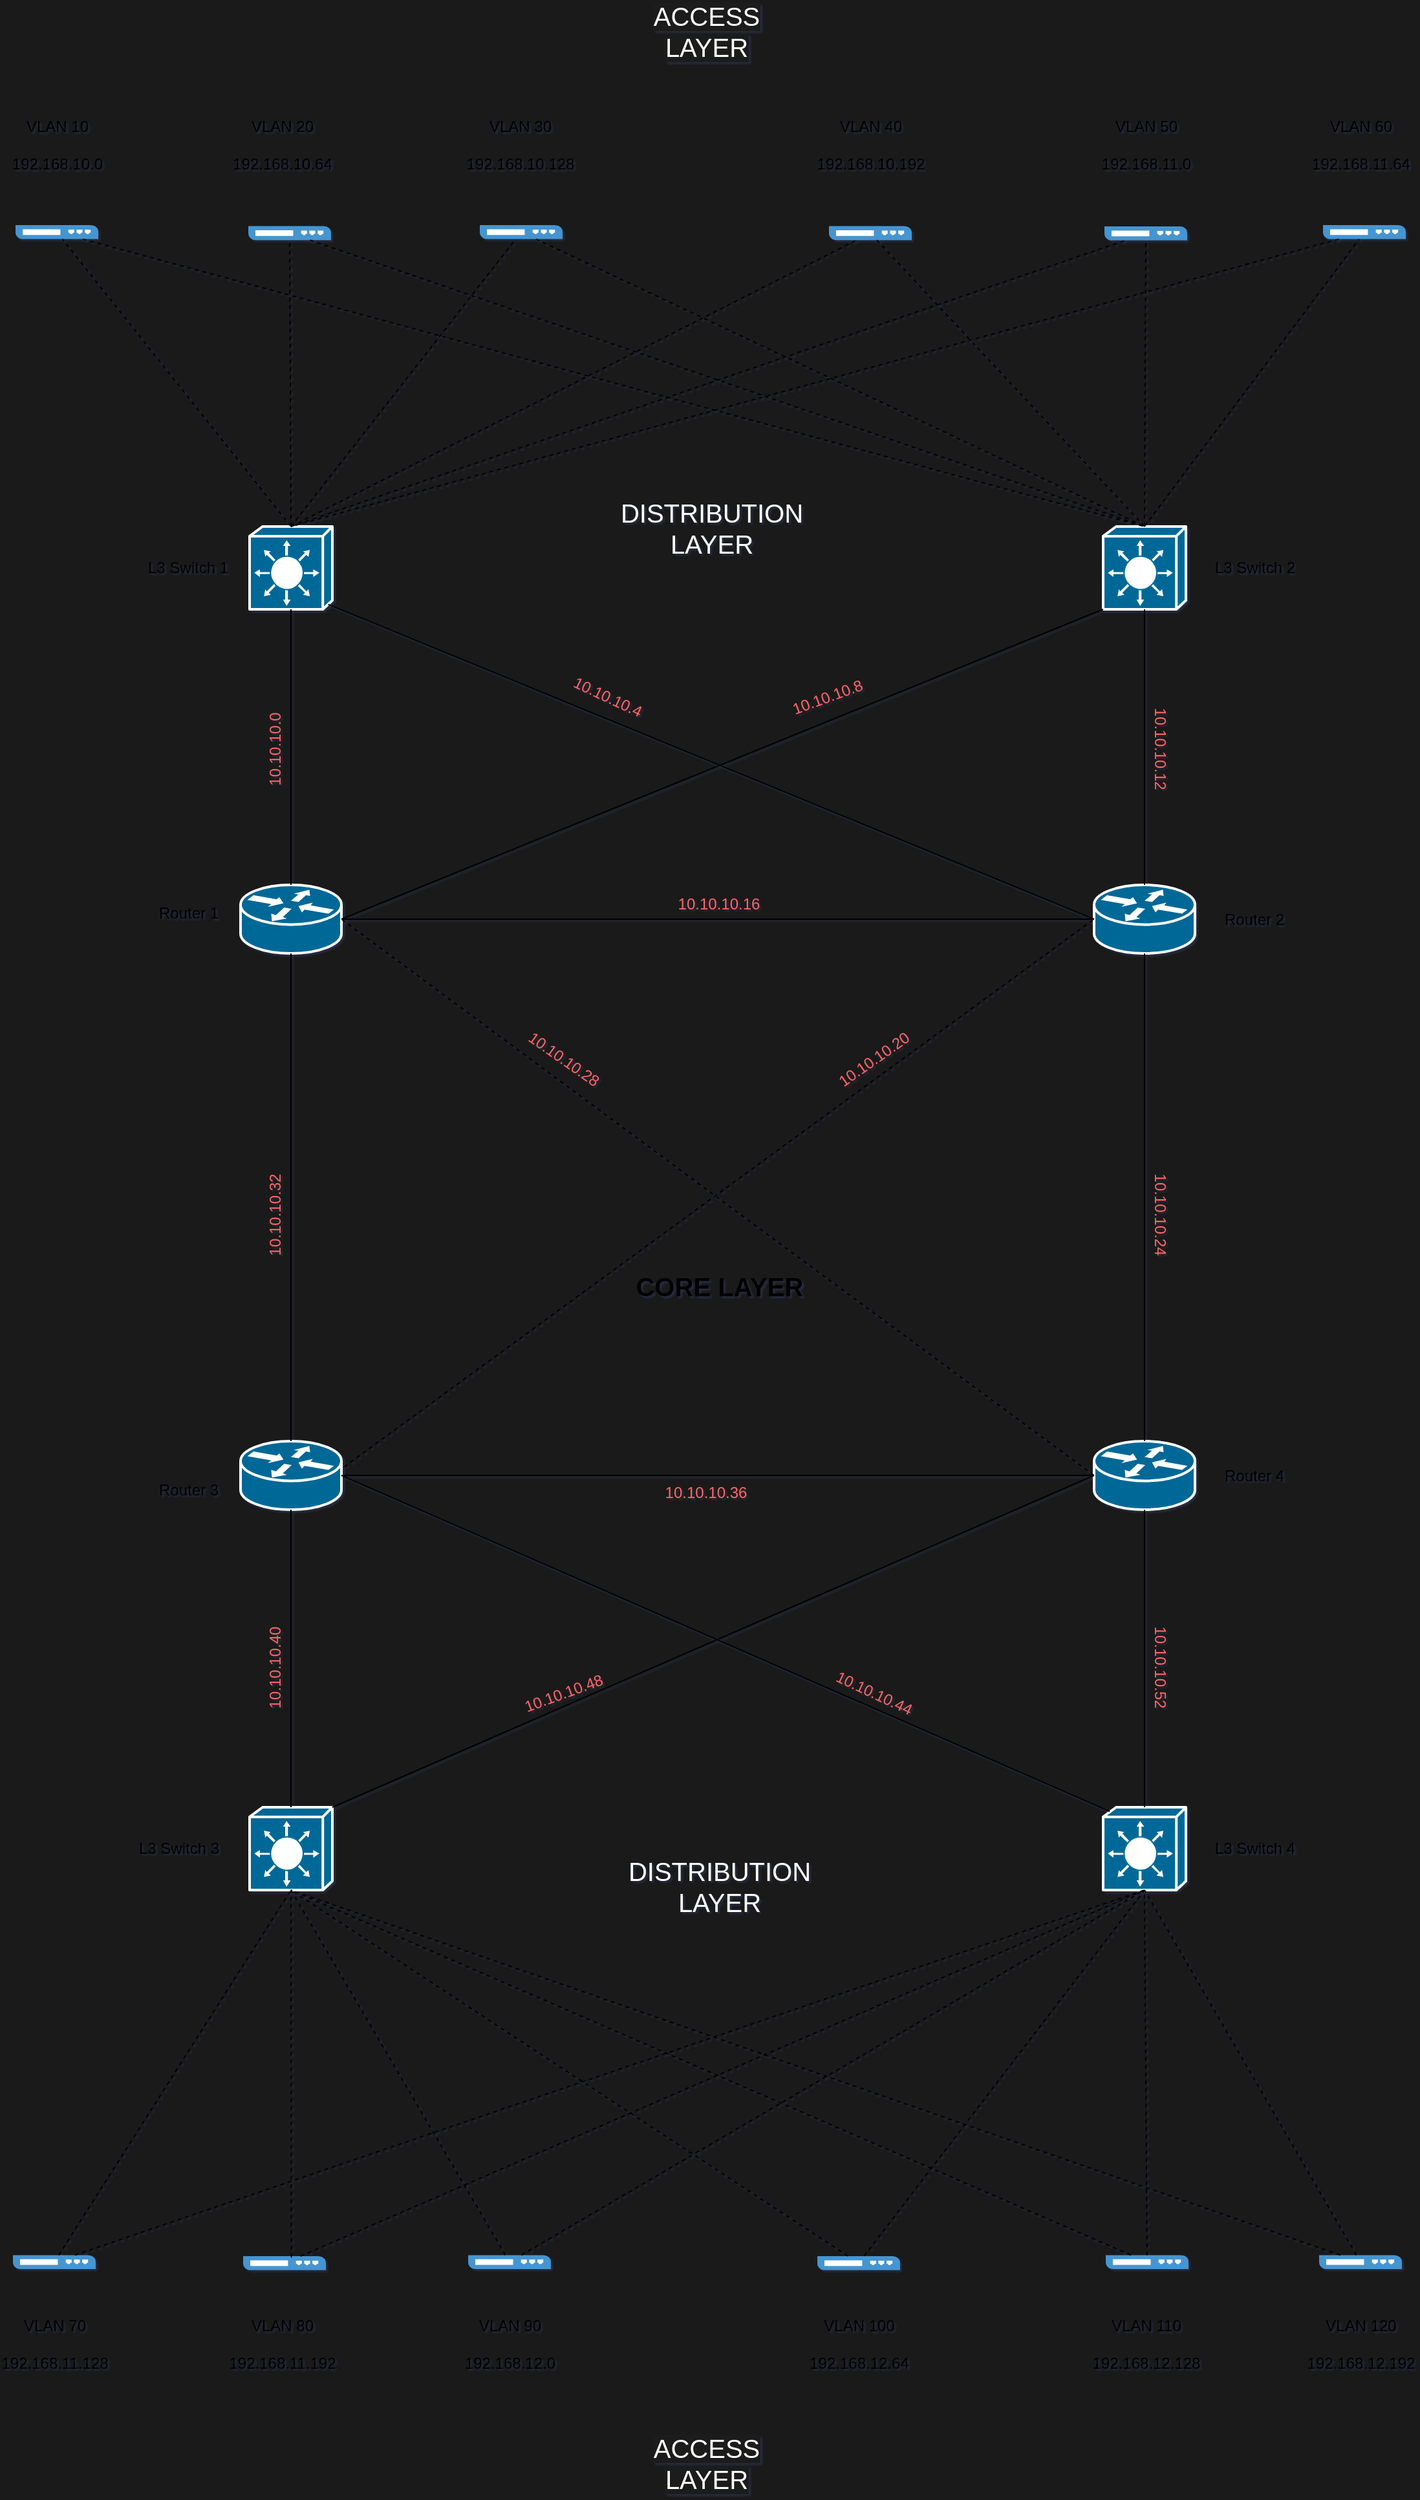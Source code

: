 <mxfile version="24.7.17">
  <diagram name="Page-1" id="c37626ed-c26b-45fb-9056-f9ebc6bb27b6">
    <mxGraphModel dx="2200" dy="2280" grid="1" gridSize="10" guides="1" tooltips="1" connect="1" arrows="1" fold="1" page="1" pageScale="1" pageWidth="1100" pageHeight="850" background="#1A1A1A" math="0" shadow="1">
      <root>
        <mxCell id="0" />
        <mxCell id="1" parent="0" />
        <mxCell id="u2964-6fBKXhcLyn3xb5-1" value="" style="shape=mxgraph.cisco.routers.router;html=1;pointerEvents=1;dashed=0;fillColor=#036897;strokeColor=#ffffff;strokeWidth=2;verticalLabelPosition=bottom;verticalAlign=top;align=center;outlineConnect=0;" vertex="1" parent="1">
          <mxGeometry x="846" y="170" width="78" height="53" as="geometry" />
        </mxCell>
        <mxCell id="u2964-6fBKXhcLyn3xb5-2" value="" style="shape=mxgraph.cisco.routers.router;html=1;pointerEvents=1;dashed=0;fillColor=#036897;strokeColor=#ffffff;strokeWidth=2;verticalLabelPosition=bottom;verticalAlign=top;align=center;outlineConnect=0;" vertex="1" parent="1">
          <mxGeometry x="186" y="170" width="78" height="53" as="geometry" />
        </mxCell>
        <mxCell id="u2964-6fBKXhcLyn3xb5-3" value="" style="shape=mxgraph.cisco.routers.router;html=1;pointerEvents=1;dashed=0;fillColor=#036897;strokeColor=#ffffff;strokeWidth=2;verticalLabelPosition=bottom;verticalAlign=top;align=center;outlineConnect=0;" vertex="1" parent="1">
          <mxGeometry x="186" y="600" width="78" height="53" as="geometry" />
        </mxCell>
        <mxCell id="u2964-6fBKXhcLyn3xb5-4" value="" style="shape=mxgraph.cisco.routers.router;html=1;pointerEvents=1;dashed=0;fillColor=#036897;strokeColor=#ffffff;strokeWidth=2;verticalLabelPosition=bottom;verticalAlign=top;align=center;outlineConnect=0;" vertex="1" parent="1">
          <mxGeometry x="846" y="600" width="78" height="53" as="geometry" />
        </mxCell>
        <mxCell id="u2964-6fBKXhcLyn3xb5-9" value="" style="endArrow=none;dashed=1;html=1;rounded=0;entryX=0;entryY=0.5;entryDx=0;entryDy=0;entryPerimeter=0;" edge="1" parent="1" target="u2964-6fBKXhcLyn3xb5-1">
          <mxGeometry width="50" height="50" relative="1" as="geometry">
            <mxPoint x="266" y="620" as="sourcePoint" />
            <mxPoint x="566" y="400" as="targetPoint" />
          </mxGeometry>
        </mxCell>
        <mxCell id="u2964-6fBKXhcLyn3xb5-10" value="" style="endArrow=none;dashed=1;html=1;rounded=0;entryX=1;entryY=0.5;entryDx=0;entryDy=0;entryPerimeter=0;exitX=0;exitY=0.5;exitDx=0;exitDy=0;exitPerimeter=0;" edge="1" parent="1" source="u2964-6fBKXhcLyn3xb5-4" target="u2964-6fBKXhcLyn3xb5-2">
          <mxGeometry width="50" height="50" relative="1" as="geometry">
            <mxPoint x="837" y="636.5" as="sourcePoint" />
            <mxPoint x="255.0" y="206.5" as="targetPoint" />
            <Array as="points">
              <mxPoint x="566" y="420" />
            </Array>
          </mxGeometry>
        </mxCell>
        <mxCell id="u2964-6fBKXhcLyn3xb5-11" value="" style="endArrow=none;html=1;rounded=0;entryX=0.5;entryY=1;entryDx=0;entryDy=0;entryPerimeter=0;exitX=0.5;exitY=0;exitDx=0;exitDy=0;exitPerimeter=0;" edge="1" parent="1" source="u2964-6fBKXhcLyn3xb5-3" target="u2964-6fBKXhcLyn3xb5-2">
          <mxGeometry width="50" height="50" relative="1" as="geometry">
            <mxPoint x="516" y="420" as="sourcePoint" />
            <mxPoint x="566" y="370" as="targetPoint" />
          </mxGeometry>
        </mxCell>
        <mxCell id="u2964-6fBKXhcLyn3xb5-12" value="" style="endArrow=none;html=1;rounded=0;entryX=0;entryY=0.5;entryDx=0;entryDy=0;entryPerimeter=0;exitX=1;exitY=0.5;exitDx=0;exitDy=0;exitPerimeter=0;shadow=0;flowAnimation=0;" edge="1" parent="1" source="u2964-6fBKXhcLyn3xb5-2" target="u2964-6fBKXhcLyn3xb5-1">
          <mxGeometry width="50" height="50" relative="1" as="geometry">
            <mxPoint x="516" y="420" as="sourcePoint" />
            <mxPoint x="566" y="370" as="targetPoint" />
          </mxGeometry>
        </mxCell>
        <mxCell id="u2964-6fBKXhcLyn3xb5-13" value="" style="endArrow=none;html=1;rounded=0;entryX=0.5;entryY=0;entryDx=0;entryDy=0;entryPerimeter=0;exitX=0.5;exitY=1;exitDx=0;exitDy=0;exitPerimeter=0;" edge="1" parent="1" source="u2964-6fBKXhcLyn3xb5-1" target="u2964-6fBKXhcLyn3xb5-4">
          <mxGeometry width="50" height="50" relative="1" as="geometry">
            <mxPoint x="516" y="420" as="sourcePoint" />
            <mxPoint x="566" y="370" as="targetPoint" />
          </mxGeometry>
        </mxCell>
        <mxCell id="u2964-6fBKXhcLyn3xb5-14" value="" style="endArrow=none;html=1;rounded=0;entryX=0;entryY=0.5;entryDx=0;entryDy=0;entryPerimeter=0;exitX=1;exitY=0.5;exitDx=0;exitDy=0;exitPerimeter=0;" edge="1" parent="1" source="u2964-6fBKXhcLyn3xb5-3" target="u2964-6fBKXhcLyn3xb5-4">
          <mxGeometry width="50" height="50" relative="1" as="geometry">
            <mxPoint x="516" y="420" as="sourcePoint" />
            <mxPoint x="566" y="370" as="targetPoint" />
          </mxGeometry>
        </mxCell>
        <mxCell id="u2964-6fBKXhcLyn3xb5-15" value="10.10.10.16" style="text;html=1;align=center;verticalAlign=middle;whiteSpace=wrap;rounded=0;spacingTop=0;textShadow=0;labelBorderColor=none;fontColor=#FF6666;rotation=0;" vertex="1" parent="1">
          <mxGeometry x="526" y="170" width="60" height="30" as="geometry" />
        </mxCell>
        <mxCell id="u2964-6fBKXhcLyn3xb5-20" value="Router 1" style="text;html=1;align=center;verticalAlign=middle;whiteSpace=wrap;rounded=0;" vertex="1" parent="1">
          <mxGeometry x="115.5" y="177" width="60" height="30" as="geometry" />
        </mxCell>
        <mxCell id="u2964-6fBKXhcLyn3xb5-21" value="Router 2" style="text;html=1;align=center;verticalAlign=middle;whiteSpace=wrap;rounded=0;" vertex="1" parent="1">
          <mxGeometry x="940" y="181.5" width="60" height="30" as="geometry" />
        </mxCell>
        <mxCell id="u2964-6fBKXhcLyn3xb5-22" value="&lt;p style=&quot;line-height: 120%;&quot;&gt;10.10.10.32&lt;/p&gt;" style="text;html=1;align=center;verticalAlign=middle;whiteSpace=wrap;rounded=0;direction=east;rotation=270;flipH=0;flipV=1;fontColor=#FF6666;" vertex="1" parent="1">
          <mxGeometry x="183" y="410" width="60" height="30" as="geometry" />
        </mxCell>
        <mxCell id="u2964-6fBKXhcLyn3xb5-23" value="10.10.10.24" style="text;html=1;align=center;verticalAlign=middle;whiteSpace=wrap;rounded=0;direction=west;rotation=90;fontColor=#FF6666;" vertex="1" parent="1">
          <mxGeometry x="867" y="410" width="60" height="30" as="geometry" />
        </mxCell>
        <mxCell id="u2964-6fBKXhcLyn3xb5-24" value="10.10.10.36" style="text;html=1;align=center;verticalAlign=middle;whiteSpace=wrap;rounded=0;fontColor=#FF6666;" vertex="1" parent="1">
          <mxGeometry x="516" y="625" width="60" height="30" as="geometry" />
        </mxCell>
        <mxCell id="u2964-6fBKXhcLyn3xb5-25" value="10.10.10.28" style="text;html=1;align=center;verticalAlign=middle;whiteSpace=wrap;rounded=0;rotation=35;fontColor=#FF6666;" vertex="1" parent="1">
          <mxGeometry x="406" y="290" width="60" height="30" as="geometry" />
        </mxCell>
        <mxCell id="u2964-6fBKXhcLyn3xb5-27" value="10.10.10.20" style="text;html=1;align=center;verticalAlign=middle;whiteSpace=wrap;rounded=0;rotation=325;fontColor=#FF6666;" vertex="1" parent="1">
          <mxGeometry x="646" y="290" width="60" height="30" as="geometry" />
        </mxCell>
        <mxCell id="u2964-6fBKXhcLyn3xb5-28" value="Router 3" style="text;html=1;align=center;verticalAlign=middle;whiteSpace=wrap;rounded=0;" vertex="1" parent="1">
          <mxGeometry x="115.5" y="623" width="60" height="30" as="geometry" />
        </mxCell>
        <mxCell id="u2964-6fBKXhcLyn3xb5-29" value="Router 4" style="text;html=1;align=center;verticalAlign=middle;whiteSpace=wrap;rounded=0;" vertex="1" parent="1">
          <mxGeometry x="940" y="611.5" width="60" height="30" as="geometry" />
        </mxCell>
        <mxCell id="u2964-6fBKXhcLyn3xb5-32" value="" style="shape=mxgraph.cisco.switches.layer_3_switch;sketch=0;html=1;pointerEvents=1;dashed=0;fillColor=#036897;strokeColor=#ffffff;strokeWidth=2;verticalLabelPosition=bottom;verticalAlign=top;align=center;outlineConnect=0;" vertex="1" parent="1">
          <mxGeometry x="193" y="-107" width="64" height="64" as="geometry" />
        </mxCell>
        <mxCell id="u2964-6fBKXhcLyn3xb5-33" value="" style="shape=mxgraph.cisco.switches.layer_3_switch;sketch=0;html=1;pointerEvents=1;dashed=0;fillColor=#036897;strokeColor=#ffffff;strokeWidth=2;verticalLabelPosition=bottom;verticalAlign=top;align=center;outlineConnect=0;" vertex="1" parent="1">
          <mxGeometry x="853" y="-107" width="64" height="64" as="geometry" />
        </mxCell>
        <mxCell id="u2964-6fBKXhcLyn3xb5-34" value="" style="shape=mxgraph.cisco.switches.layer_3_switch;sketch=0;html=1;pointerEvents=1;dashed=0;fillColor=#036897;strokeColor=#ffffff;strokeWidth=2;verticalLabelPosition=bottom;verticalAlign=top;align=center;outlineConnect=0;" vertex="1" parent="1">
          <mxGeometry x="193" y="883" width="64" height="64" as="geometry" />
        </mxCell>
        <mxCell id="u2964-6fBKXhcLyn3xb5-35" value="" style="shape=mxgraph.cisco.switches.layer_3_switch;sketch=0;html=1;pointerEvents=1;dashed=0;fillColor=#036897;strokeColor=#ffffff;strokeWidth=2;verticalLabelPosition=bottom;verticalAlign=top;align=center;outlineConnect=0;" vertex="1" parent="1">
          <mxGeometry x="853" y="883" width="64" height="64" as="geometry" />
        </mxCell>
        <mxCell id="u2964-6fBKXhcLyn3xb5-36" value="" style="endArrow=none;html=1;rounded=0;entryX=0.5;entryY=0;entryDx=0;entryDy=0;entryPerimeter=0;exitX=0.5;exitY=1;exitDx=0;exitDy=0;exitPerimeter=0;" edge="1" parent="1" source="u2964-6fBKXhcLyn3xb5-4" target="u2964-6fBKXhcLyn3xb5-35">
          <mxGeometry width="50" height="50" relative="1" as="geometry">
            <mxPoint x="570" y="590" as="sourcePoint" />
            <mxPoint x="620" y="540" as="targetPoint" />
          </mxGeometry>
        </mxCell>
        <mxCell id="u2964-6fBKXhcLyn3xb5-37" value="" style="endArrow=none;html=1;rounded=0;entryX=0.5;entryY=1;entryDx=0;entryDy=0;entryPerimeter=0;exitX=0.5;exitY=0;exitDx=0;exitDy=0;exitPerimeter=0;" edge="1" parent="1" source="u2964-6fBKXhcLyn3xb5-34" target="u2964-6fBKXhcLyn3xb5-3">
          <mxGeometry width="50" height="50" relative="1" as="geometry">
            <mxPoint x="570" y="590" as="sourcePoint" />
            <mxPoint x="620" y="540" as="targetPoint" />
          </mxGeometry>
        </mxCell>
        <mxCell id="u2964-6fBKXhcLyn3xb5-38" value="" style="endArrow=none;html=1;rounded=0;entryX=0.5;entryY=1;entryDx=0;entryDy=0;entryPerimeter=0;exitX=0.5;exitY=0;exitDx=0;exitDy=0;exitPerimeter=0;" edge="1" parent="1" source="u2964-6fBKXhcLyn3xb5-2" target="u2964-6fBKXhcLyn3xb5-32">
          <mxGeometry width="50" height="50" relative="1" as="geometry">
            <mxPoint x="570" y="340" as="sourcePoint" />
            <mxPoint x="620" y="290" as="targetPoint" />
          </mxGeometry>
        </mxCell>
        <mxCell id="u2964-6fBKXhcLyn3xb5-39" value="" style="endArrow=none;html=1;rounded=0;entryX=0.5;entryY=1;entryDx=0;entryDy=0;entryPerimeter=0;" edge="1" parent="1" source="u2964-6fBKXhcLyn3xb5-1" target="u2964-6fBKXhcLyn3xb5-33">
          <mxGeometry width="50" height="50" relative="1" as="geometry">
            <mxPoint x="570" y="340" as="sourcePoint" />
            <mxPoint x="620" y="290" as="targetPoint" />
          </mxGeometry>
        </mxCell>
        <mxCell id="u2964-6fBKXhcLyn3xb5-40" value="" style="endArrow=none;html=1;rounded=0;entryX=0.95;entryY=0.94;entryDx=0;entryDy=0;entryPerimeter=0;exitX=0;exitY=0.5;exitDx=0;exitDy=0;exitPerimeter=0;" edge="1" parent="1" source="u2964-6fBKXhcLyn3xb5-1" target="u2964-6fBKXhcLyn3xb5-32">
          <mxGeometry width="50" height="50" relative="1" as="geometry">
            <mxPoint x="570" y="340" as="sourcePoint" />
            <mxPoint x="620" y="290" as="targetPoint" />
          </mxGeometry>
        </mxCell>
        <mxCell id="u2964-6fBKXhcLyn3xb5-41" value="" style="endArrow=none;html=1;rounded=0;entryX=0;entryY=1;entryDx=0;entryDy=0;entryPerimeter=0;exitX=1;exitY=0.5;exitDx=0;exitDy=0;exitPerimeter=0;" edge="1" parent="1" source="u2964-6fBKXhcLyn3xb5-2" target="u2964-6fBKXhcLyn3xb5-33">
          <mxGeometry width="50" height="50" relative="1" as="geometry">
            <mxPoint x="570" y="340" as="sourcePoint" />
            <mxPoint x="620" y="290" as="targetPoint" />
          </mxGeometry>
        </mxCell>
        <mxCell id="u2964-6fBKXhcLyn3xb5-42" value="" style="endArrow=none;html=1;rounded=0;entryX=0;entryY=0.5;entryDx=0;entryDy=0;entryPerimeter=0;exitX=1;exitY=0;exitDx=0;exitDy=0;exitPerimeter=0;" edge="1" parent="1" source="u2964-6fBKXhcLyn3xb5-34" target="u2964-6fBKXhcLyn3xb5-4">
          <mxGeometry width="50" height="50" relative="1" as="geometry">
            <mxPoint x="570" y="650" as="sourcePoint" />
            <mxPoint x="620" y="600" as="targetPoint" />
          </mxGeometry>
        </mxCell>
        <mxCell id="u2964-6fBKXhcLyn3xb5-43" value="" style="endArrow=none;html=1;rounded=0;entryX=0.08;entryY=0.05;entryDx=0;entryDy=0;entryPerimeter=0;exitX=1;exitY=0.5;exitDx=0;exitDy=0;exitPerimeter=0;" edge="1" parent="1" source="u2964-6fBKXhcLyn3xb5-3" target="u2964-6fBKXhcLyn3xb5-35">
          <mxGeometry width="50" height="50" relative="1" as="geometry">
            <mxPoint x="550" y="590" as="sourcePoint" />
            <mxPoint x="600" y="540" as="targetPoint" />
          </mxGeometry>
        </mxCell>
        <mxCell id="u2964-6fBKXhcLyn3xb5-48" value="&lt;p style=&quot;line-height: 120%;&quot;&gt;10.10.10.40&lt;/p&gt;" style="text;html=1;align=center;verticalAlign=middle;whiteSpace=wrap;rounded=0;direction=east;rotation=270;flipH=0;flipV=1;fontColor=#FF6666;" vertex="1" parent="1">
          <mxGeometry x="183" y="760" width="60" height="30" as="geometry" />
        </mxCell>
        <mxCell id="u2964-6fBKXhcLyn3xb5-49" value="10.10.10.52" style="text;html=1;align=center;verticalAlign=middle;whiteSpace=wrap;rounded=0;direction=west;rotation=90;fontColor=#FF6666;" vertex="1" parent="1">
          <mxGeometry x="867" y="760" width="60" height="30" as="geometry" />
        </mxCell>
        <mxCell id="u2964-6fBKXhcLyn3xb5-50" value="10.10.10.12" style="text;html=1;align=center;verticalAlign=middle;whiteSpace=wrap;rounded=0;direction=west;rotation=90;fontColor=#FF6666;" vertex="1" parent="1">
          <mxGeometry x="867" y="50" width="60" height="30" as="geometry" />
        </mxCell>
        <mxCell id="u2964-6fBKXhcLyn3xb5-51" value="&lt;p style=&quot;line-height: 120%;&quot;&gt;10.10.10.0&lt;/p&gt;" style="text;html=1;align=center;verticalAlign=middle;whiteSpace=wrap;rounded=0;direction=east;rotation=270;flipH=0;flipV=1;fontColor=#FF6666;" vertex="1" parent="1">
          <mxGeometry x="183" y="50" width="60" height="30" as="geometry" />
        </mxCell>
        <mxCell id="u2964-6fBKXhcLyn3xb5-52" value="10.10.10.4" style="text;html=1;align=center;verticalAlign=middle;whiteSpace=wrap;rounded=0;rotation=25;fontColor=#FF6666;" vertex="1" parent="1">
          <mxGeometry x="440" y="10" width="60" height="30" as="geometry" />
        </mxCell>
        <mxCell id="u2964-6fBKXhcLyn3xb5-53" value="10.10.10.8" style="text;html=1;align=center;verticalAlign=middle;whiteSpace=wrap;rounded=0;rotation=340;fontColor=#FF6666;" vertex="1" parent="1">
          <mxGeometry x="610" y="10" width="60" height="30" as="geometry" />
        </mxCell>
        <mxCell id="u2964-6fBKXhcLyn3xb5-54" value="10.10.10.48" style="text;html=1;align=center;verticalAlign=middle;whiteSpace=wrap;rounded=0;rotation=340;fontColor=#FF6666;" vertex="1" parent="1">
          <mxGeometry x="406" y="780" width="60" height="30" as="geometry" />
        </mxCell>
        <mxCell id="u2964-6fBKXhcLyn3xb5-55" value="10.10.10.44" style="text;html=1;align=center;verticalAlign=middle;whiteSpace=wrap;rounded=0;rotation=25;fontColor=#FF6666;" vertex="1" parent="1">
          <mxGeometry x="646" y="780" width="60" height="30" as="geometry" />
        </mxCell>
        <mxCell id="u2964-6fBKXhcLyn3xb5-56" value="L3 Switch 2" style="text;html=1;align=center;verticalAlign=middle;whiteSpace=wrap;rounded=0;" vertex="1" parent="1">
          <mxGeometry x="932.5" y="-90" width="75" height="30" as="geometry" />
        </mxCell>
        <mxCell id="u2964-6fBKXhcLyn3xb5-57" value="L3 Switch 1" style="text;html=1;align=center;verticalAlign=middle;whiteSpace=wrap;rounded=0;" vertex="1" parent="1">
          <mxGeometry x="108" y="-90" width="75" height="30" as="geometry" />
        </mxCell>
        <mxCell id="u2964-6fBKXhcLyn3xb5-58" value="L3 Switch 4" style="text;html=1;align=center;verticalAlign=middle;whiteSpace=wrap;rounded=0;" vertex="1" parent="1">
          <mxGeometry x="932.5" y="900" width="75" height="30" as="geometry" />
        </mxCell>
        <mxCell id="u2964-6fBKXhcLyn3xb5-59" value="L3 Switch 3" style="text;html=1;align=center;verticalAlign=middle;whiteSpace=wrap;rounded=0;" vertex="1" parent="1">
          <mxGeometry x="100.5" y="900" width="75" height="30" as="geometry" />
        </mxCell>
        <mxCell id="u2964-6fBKXhcLyn3xb5-60" value="" style="pointerEvents=1;shadow=0;dashed=0;html=1;strokeColor=none;fillColor=#4495D1;labelPosition=center;verticalLabelPosition=bottom;verticalAlign=top;align=center;outlineConnect=0;shape=mxgraph.veeam.2d.switch;" vertex="1" parent="1">
          <mxGeometry x="10" y="1229.2" width="64" height="10.8" as="geometry" />
        </mxCell>
        <mxCell id="u2964-6fBKXhcLyn3xb5-61" value="" style="pointerEvents=1;shadow=0;dashed=0;html=1;strokeColor=none;fillColor=#4495D1;labelPosition=center;verticalLabelPosition=bottom;verticalAlign=top;align=center;outlineConnect=0;shape=mxgraph.veeam.2d.switch;" vertex="1" parent="1">
          <mxGeometry x="855" y="1229.2" width="64" height="10.8" as="geometry" />
        </mxCell>
        <mxCell id="u2964-6fBKXhcLyn3xb5-62" value="" style="pointerEvents=1;shadow=0;dashed=0;html=1;strokeColor=none;fillColor=#4495D1;labelPosition=center;verticalLabelPosition=bottom;verticalAlign=top;align=center;outlineConnect=0;shape=mxgraph.veeam.2d.switch;" vertex="1" parent="1">
          <mxGeometry x="632" y="1230" width="64" height="10.8" as="geometry" />
        </mxCell>
        <mxCell id="u2964-6fBKXhcLyn3xb5-63" value="" style="pointerEvents=1;shadow=0;dashed=0;html=1;strokeColor=none;fillColor=#4495D1;labelPosition=center;verticalLabelPosition=bottom;verticalAlign=top;align=center;outlineConnect=0;shape=mxgraph.veeam.2d.switch;" vertex="1" parent="1">
          <mxGeometry x="362" y="1229.2" width="64" height="10.8" as="geometry" />
        </mxCell>
        <mxCell id="u2964-6fBKXhcLyn3xb5-64" value="" style="pointerEvents=1;shadow=0;dashed=0;html=1;strokeColor=none;fillColor=#4495D1;labelPosition=center;verticalLabelPosition=bottom;verticalAlign=top;align=center;outlineConnect=0;shape=mxgraph.veeam.2d.switch;" vertex="1" parent="1">
          <mxGeometry x="188" y="1230" width="64" height="10.8" as="geometry" />
        </mxCell>
        <mxCell id="u2964-6fBKXhcLyn3xb5-65" value="" style="pointerEvents=1;shadow=0;dashed=0;html=1;strokeColor=none;fillColor=#4495D1;labelPosition=center;verticalLabelPosition=bottom;verticalAlign=top;align=center;outlineConnect=0;shape=mxgraph.veeam.2d.switch;" vertex="1" parent="1">
          <mxGeometry x="1020" y="1229.2" width="64" height="10.8" as="geometry" />
        </mxCell>
        <mxCell id="u2964-6fBKXhcLyn3xb5-66" value="" style="pointerEvents=1;shadow=0;dashed=0;html=1;strokeColor=none;fillColor=#4495D1;labelPosition=center;verticalLabelPosition=bottom;verticalAlign=top;align=center;outlineConnect=0;shape=mxgraph.veeam.2d.switch;" vertex="1" parent="1">
          <mxGeometry x="12" y="-340" width="64" height="10.8" as="geometry" />
        </mxCell>
        <mxCell id="u2964-6fBKXhcLyn3xb5-67" value="" style="pointerEvents=1;shadow=0;dashed=0;html=1;strokeColor=none;fillColor=#4495D1;labelPosition=center;verticalLabelPosition=bottom;verticalAlign=top;align=center;outlineConnect=0;shape=mxgraph.veeam.2d.switch;" vertex="1" parent="1">
          <mxGeometry x="854" y="-339" width="64" height="10.8" as="geometry" />
        </mxCell>
        <mxCell id="u2964-6fBKXhcLyn3xb5-68" value="" style="pointerEvents=1;shadow=0;dashed=0;html=1;strokeColor=none;fillColor=#4495D1;labelPosition=center;verticalLabelPosition=bottom;verticalAlign=top;align=center;outlineConnect=0;shape=mxgraph.veeam.2d.switch;" vertex="1" parent="1">
          <mxGeometry x="641" y="-339.2" width="64" height="10.8" as="geometry" />
        </mxCell>
        <mxCell id="u2964-6fBKXhcLyn3xb5-69" value="" style="pointerEvents=1;shadow=0;dashed=0;html=1;strokeColor=none;fillColor=#4495D1;labelPosition=center;verticalLabelPosition=bottom;verticalAlign=top;align=center;outlineConnect=0;shape=mxgraph.veeam.2d.switch;" vertex="1" parent="1">
          <mxGeometry x="371" y="-340" width="64" height="10.8" as="geometry" />
        </mxCell>
        <mxCell id="u2964-6fBKXhcLyn3xb5-70" value="" style="pointerEvents=1;shadow=0;dashed=0;html=1;strokeColor=none;fillColor=#4495D1;labelPosition=center;verticalLabelPosition=bottom;verticalAlign=top;align=center;outlineConnect=0;shape=mxgraph.veeam.2d.switch;" vertex="1" parent="1">
          <mxGeometry x="192" y="-339.2" width="64" height="10.8" as="geometry" />
        </mxCell>
        <mxCell id="u2964-6fBKXhcLyn3xb5-71" value="" style="pointerEvents=1;shadow=0;dashed=0;html=1;strokeColor=none;fillColor=#4495D1;labelPosition=center;verticalLabelPosition=bottom;verticalAlign=top;align=center;outlineConnect=0;shape=mxgraph.veeam.2d.switch;" vertex="1" parent="1">
          <mxGeometry x="1023" y="-340" width="64" height="10.8" as="geometry" />
        </mxCell>
        <mxCell id="u2964-6fBKXhcLyn3xb5-73" value="" style="endArrow=none;dashed=1;html=1;rounded=0;exitX=0.583;exitY=0.103;exitDx=0;exitDy=0;exitPerimeter=0;" edge="1" parent="1" source="u2964-6fBKXhcLyn3xb5-64" target="u2964-6fBKXhcLyn3xb5-34">
          <mxGeometry width="50" height="50" relative="1" as="geometry">
            <mxPoint x="220" y="1110" as="sourcePoint" />
            <mxPoint x="270" y="1060" as="targetPoint" />
          </mxGeometry>
        </mxCell>
        <mxCell id="u2964-6fBKXhcLyn3xb5-74" value="" style="endArrow=none;dashed=1;html=1;rounded=0;entryX=0.5;entryY=1;entryDx=0;entryDy=0;entryPerimeter=0;" edge="1" parent="1" source="u2964-6fBKXhcLyn3xb5-60" target="u2964-6fBKXhcLyn3xb5-34">
          <mxGeometry width="50" height="50" relative="1" as="geometry">
            <mxPoint x="470" y="1120" as="sourcePoint" />
            <mxPoint x="520" y="1070" as="targetPoint" />
          </mxGeometry>
        </mxCell>
        <mxCell id="u2964-6fBKXhcLyn3xb5-75" value="" style="endArrow=none;dashed=1;html=1;rounded=0;entryX=0.5;entryY=1;entryDx=0;entryDy=0;entryPerimeter=0;" edge="1" parent="1" source="u2964-6fBKXhcLyn3xb5-63" target="u2964-6fBKXhcLyn3xb5-34">
          <mxGeometry width="50" height="50" relative="1" as="geometry">
            <mxPoint x="470" y="1120" as="sourcePoint" />
            <mxPoint x="520" y="1070" as="targetPoint" />
          </mxGeometry>
        </mxCell>
        <mxCell id="u2964-6fBKXhcLyn3xb5-76" value="" style="endArrow=none;dashed=1;html=1;rounded=0;entryX=0.5;entryY=1;entryDx=0;entryDy=0;entryPerimeter=0;" edge="1" parent="1" source="u2964-6fBKXhcLyn3xb5-65" target="u2964-6fBKXhcLyn3xb5-35">
          <mxGeometry width="50" height="50" relative="1" as="geometry">
            <mxPoint x="480" y="1120" as="sourcePoint" />
            <mxPoint x="530" y="1070" as="targetPoint" />
          </mxGeometry>
        </mxCell>
        <mxCell id="u2964-6fBKXhcLyn3xb5-77" value="" style="endArrow=none;dashed=1;html=1;rounded=0;entryX=0.5;entryY=1;entryDx=0;entryDy=0;entryPerimeter=0;" edge="1" parent="1" source="u2964-6fBKXhcLyn3xb5-61" target="u2964-6fBKXhcLyn3xb5-35">
          <mxGeometry width="50" height="50" relative="1" as="geometry">
            <mxPoint x="480" y="1120" as="sourcePoint" />
            <mxPoint x="530" y="1070" as="targetPoint" />
          </mxGeometry>
        </mxCell>
        <mxCell id="u2964-6fBKXhcLyn3xb5-78" value="" style="endArrow=none;dashed=1;html=1;rounded=0;entryX=0.5;entryY=1;entryDx=0;entryDy=0;entryPerimeter=0;" edge="1" parent="1" source="u2964-6fBKXhcLyn3xb5-62" target="u2964-6fBKXhcLyn3xb5-35">
          <mxGeometry width="50" height="50" relative="1" as="geometry">
            <mxPoint x="480" y="1120" as="sourcePoint" />
            <mxPoint x="530" y="1070" as="targetPoint" />
          </mxGeometry>
        </mxCell>
        <mxCell id="u2964-6fBKXhcLyn3xb5-79" value="" style="endArrow=none;dashed=1;html=1;rounded=0;entryX=0.5;entryY=0;entryDx=0;entryDy=0;entryPerimeter=0;" edge="1" parent="1" source="u2964-6fBKXhcLyn3xb5-71" target="u2964-6fBKXhcLyn3xb5-32">
          <mxGeometry width="50" height="50" relative="1" as="geometry">
            <mxPoint x="490" y="-220" as="sourcePoint" />
            <mxPoint x="540" y="-270" as="targetPoint" />
          </mxGeometry>
        </mxCell>
        <mxCell id="u2964-6fBKXhcLyn3xb5-80" value="" style="endArrow=none;dashed=1;html=1;rounded=0;exitX=0.5;exitY=0;exitDx=0;exitDy=0;exitPerimeter=0;" edge="1" parent="1" source="u2964-6fBKXhcLyn3xb5-33" target="u2964-6fBKXhcLyn3xb5-71">
          <mxGeometry width="50" height="50" relative="1" as="geometry">
            <mxPoint x="490" y="-220" as="sourcePoint" />
            <mxPoint x="540" y="-270" as="targetPoint" />
          </mxGeometry>
        </mxCell>
        <mxCell id="u2964-6fBKXhcLyn3xb5-81" value="" style="endArrow=none;dashed=1;html=1;rounded=0;exitX=0.5;exitY=0;exitDx=0;exitDy=0;exitPerimeter=0;" edge="1" parent="1" source="u2964-6fBKXhcLyn3xb5-33" target="u2964-6fBKXhcLyn3xb5-67">
          <mxGeometry width="50" height="50" relative="1" as="geometry">
            <mxPoint x="490" y="-220" as="sourcePoint" />
            <mxPoint x="540" y="-270" as="targetPoint" />
          </mxGeometry>
        </mxCell>
        <mxCell id="u2964-6fBKXhcLyn3xb5-82" value="" style="endArrow=none;dashed=1;html=1;rounded=0;exitX=0.5;exitY=0;exitDx=0;exitDy=0;exitPerimeter=0;" edge="1" parent="1" source="u2964-6fBKXhcLyn3xb5-33" target="u2964-6fBKXhcLyn3xb5-68">
          <mxGeometry width="50" height="50" relative="1" as="geometry">
            <mxPoint x="490" y="-220" as="sourcePoint" />
            <mxPoint x="540" y="-270" as="targetPoint" />
          </mxGeometry>
        </mxCell>
        <mxCell id="u2964-6fBKXhcLyn3xb5-83" value="" style="endArrow=none;dashed=1;html=1;rounded=0;exitX=0.5;exitY=0;exitDx=0;exitDy=0;exitPerimeter=0;" edge="1" parent="1" source="u2964-6fBKXhcLyn3xb5-32" target="u2964-6fBKXhcLyn3xb5-69">
          <mxGeometry width="50" height="50" relative="1" as="geometry">
            <mxPoint x="490" y="-220" as="sourcePoint" />
            <mxPoint x="540" y="-270" as="targetPoint" />
          </mxGeometry>
        </mxCell>
        <mxCell id="u2964-6fBKXhcLyn3xb5-84" value="" style="endArrow=none;dashed=1;html=1;rounded=0;exitX=0.5;exitY=0;exitDx=0;exitDy=0;exitPerimeter=0;" edge="1" parent="1" source="u2964-6fBKXhcLyn3xb5-32" target="u2964-6fBKXhcLyn3xb5-70">
          <mxGeometry width="50" height="50" relative="1" as="geometry">
            <mxPoint x="490" y="-220" as="sourcePoint" />
            <mxPoint x="540" y="-270" as="targetPoint" />
          </mxGeometry>
        </mxCell>
        <mxCell id="u2964-6fBKXhcLyn3xb5-85" value="" style="endArrow=none;dashed=1;html=1;rounded=0;exitX=0.5;exitY=0;exitDx=0;exitDy=0;exitPerimeter=0;" edge="1" parent="1" source="u2964-6fBKXhcLyn3xb5-32" target="u2964-6fBKXhcLyn3xb5-66">
          <mxGeometry width="50" height="50" relative="1" as="geometry">
            <mxPoint x="490" y="-220" as="sourcePoint" />
            <mxPoint x="540" y="-270" as="targetPoint" />
          </mxGeometry>
        </mxCell>
        <mxCell id="u2964-6fBKXhcLyn3xb5-87" value="" style="endArrow=none;dashed=1;html=1;rounded=0;entryX=0.5;entryY=0;entryDx=0;entryDy=0;entryPerimeter=0;" edge="1" parent="1" source="u2964-6fBKXhcLyn3xb5-69" target="u2964-6fBKXhcLyn3xb5-33">
          <mxGeometry width="50" height="50" relative="1" as="geometry">
            <mxPoint x="510" y="-370" as="sourcePoint" />
            <mxPoint x="560" y="-420" as="targetPoint" />
          </mxGeometry>
        </mxCell>
        <mxCell id="u2964-6fBKXhcLyn3xb5-88" value="" style="endArrow=none;dashed=1;html=1;rounded=0;entryX=0.5;entryY=0;entryDx=0;entryDy=0;entryPerimeter=0;" edge="1" parent="1" source="u2964-6fBKXhcLyn3xb5-70" target="u2964-6fBKXhcLyn3xb5-33">
          <mxGeometry width="50" height="50" relative="1" as="geometry">
            <mxPoint x="510" y="-370" as="sourcePoint" />
            <mxPoint x="560" y="-420" as="targetPoint" />
          </mxGeometry>
        </mxCell>
        <mxCell id="u2964-6fBKXhcLyn3xb5-89" value="" style="endArrow=none;dashed=1;html=1;rounded=0;entryX=0.5;entryY=0;entryDx=0;entryDy=0;entryPerimeter=0;" edge="1" parent="1" source="u2964-6fBKXhcLyn3xb5-66" target="u2964-6fBKXhcLyn3xb5-33">
          <mxGeometry width="50" height="50" relative="1" as="geometry">
            <mxPoint x="510" y="-370" as="sourcePoint" />
            <mxPoint x="560" y="-420" as="targetPoint" />
          </mxGeometry>
        </mxCell>
        <mxCell id="u2964-6fBKXhcLyn3xb5-90" value="" style="endArrow=none;dashed=1;html=1;rounded=0;exitX=0.5;exitY=0;exitDx=0;exitDy=0;exitPerimeter=0;" edge="1" parent="1" source="u2964-6fBKXhcLyn3xb5-32" target="u2964-6fBKXhcLyn3xb5-68">
          <mxGeometry width="50" height="50" relative="1" as="geometry">
            <mxPoint x="510" y="-370" as="sourcePoint" />
            <mxPoint x="560" y="-420" as="targetPoint" />
          </mxGeometry>
        </mxCell>
        <mxCell id="u2964-6fBKXhcLyn3xb5-91" value="" style="endArrow=none;dashed=1;html=1;rounded=0;exitX=0.5;exitY=0;exitDx=0;exitDy=0;exitPerimeter=0;" edge="1" parent="1" source="u2964-6fBKXhcLyn3xb5-32" target="u2964-6fBKXhcLyn3xb5-67">
          <mxGeometry width="50" height="50" relative="1" as="geometry">
            <mxPoint x="510" y="-370" as="sourcePoint" />
            <mxPoint x="560" y="-420" as="targetPoint" />
          </mxGeometry>
        </mxCell>
        <mxCell id="u2964-6fBKXhcLyn3xb5-94" value="" style="endArrow=none;dashed=1;html=1;rounded=0;entryX=0.5;entryY=1;entryDx=0;entryDy=0;entryPerimeter=0;" edge="1" parent="1" source="u2964-6fBKXhcLyn3xb5-63" target="u2964-6fBKXhcLyn3xb5-35">
          <mxGeometry width="50" height="50" relative="1" as="geometry">
            <mxPoint x="560" y="1210" as="sourcePoint" />
            <mxPoint x="610" y="1160" as="targetPoint" />
          </mxGeometry>
        </mxCell>
        <mxCell id="u2964-6fBKXhcLyn3xb5-95" value="" style="endArrow=none;dashed=1;html=1;rounded=0;entryX=0.5;entryY=1;entryDx=0;entryDy=0;entryPerimeter=0;" edge="1" parent="1" source="u2964-6fBKXhcLyn3xb5-64" target="u2964-6fBKXhcLyn3xb5-35">
          <mxGeometry width="50" height="50" relative="1" as="geometry">
            <mxPoint x="560" y="1210" as="sourcePoint" />
            <mxPoint x="610" y="1160" as="targetPoint" />
          </mxGeometry>
        </mxCell>
        <mxCell id="u2964-6fBKXhcLyn3xb5-96" value="" style="endArrow=none;dashed=1;html=1;rounded=0;entryX=0.5;entryY=1;entryDx=0;entryDy=0;entryPerimeter=0;" edge="1" parent="1" source="u2964-6fBKXhcLyn3xb5-60" target="u2964-6fBKXhcLyn3xb5-35">
          <mxGeometry width="50" height="50" relative="1" as="geometry">
            <mxPoint x="560" y="1210" as="sourcePoint" />
            <mxPoint x="890" y="960" as="targetPoint" />
          </mxGeometry>
        </mxCell>
        <mxCell id="u2964-6fBKXhcLyn3xb5-97" value="" style="endArrow=none;dashed=1;html=1;rounded=0;entryX=0.5;entryY=1;entryDx=0;entryDy=0;entryPerimeter=0;" edge="1" parent="1" source="u2964-6fBKXhcLyn3xb5-62" target="u2964-6fBKXhcLyn3xb5-34">
          <mxGeometry width="50" height="50" relative="1" as="geometry">
            <mxPoint x="560" y="1210" as="sourcePoint" />
            <mxPoint x="220" y="950" as="targetPoint" />
          </mxGeometry>
        </mxCell>
        <mxCell id="u2964-6fBKXhcLyn3xb5-98" value="" style="endArrow=none;dashed=1;html=1;rounded=0;entryX=0.5;entryY=1;entryDx=0;entryDy=0;entryPerimeter=0;" edge="1" parent="1" source="u2964-6fBKXhcLyn3xb5-61" target="u2964-6fBKXhcLyn3xb5-34">
          <mxGeometry width="50" height="50" relative="1" as="geometry">
            <mxPoint x="560" y="1210" as="sourcePoint" />
            <mxPoint x="610" y="1160" as="targetPoint" />
          </mxGeometry>
        </mxCell>
        <mxCell id="u2964-6fBKXhcLyn3xb5-99" value="" style="endArrow=none;dashed=1;html=1;rounded=0;entryX=0.5;entryY=1;entryDx=0;entryDy=0;entryPerimeter=0;" edge="1" parent="1" source="u2964-6fBKXhcLyn3xb5-65" target="u2964-6fBKXhcLyn3xb5-34">
          <mxGeometry width="50" height="50" relative="1" as="geometry">
            <mxPoint x="560" y="1210" as="sourcePoint" />
            <mxPoint x="610" y="1160" as="targetPoint" />
          </mxGeometry>
        </mxCell>
        <mxCell id="u2964-6fBKXhcLyn3xb5-100" value="VLAN 10&lt;div&gt;&lt;br&gt;&lt;div&gt;192.168.10.0&lt;/div&gt;&lt;div&gt;&lt;br&gt;&lt;/div&gt;&lt;/div&gt;" style="text;html=1;align=center;verticalAlign=middle;whiteSpace=wrap;rounded=0;" vertex="1" parent="1">
          <mxGeometry x="6.5" y="-410" width="75" height="30" as="geometry" />
        </mxCell>
        <mxCell id="u2964-6fBKXhcLyn3xb5-101" value="VLAN 20&lt;div&gt;&lt;br&gt;&lt;div&gt;192.168.10.64&lt;/div&gt;&lt;div&gt;&lt;br&gt;&lt;/div&gt;&lt;/div&gt;" style="text;html=1;align=center;verticalAlign=middle;whiteSpace=wrap;rounded=0;" vertex="1" parent="1">
          <mxGeometry x="181" y="-410" width="75" height="30" as="geometry" />
        </mxCell>
        <mxCell id="u2964-6fBKXhcLyn3xb5-102" value="VLAN 60&lt;div&gt;&lt;br&gt;&lt;div&gt;192.168.11.64&lt;/div&gt;&lt;div&gt;&lt;br&gt;&lt;/div&gt;&lt;/div&gt;" style="text;html=1;align=center;verticalAlign=middle;whiteSpace=wrap;rounded=0;" vertex="1" parent="1">
          <mxGeometry x="1014.5" y="-410" width="75" height="30" as="geometry" />
        </mxCell>
        <mxCell id="u2964-6fBKXhcLyn3xb5-103" value="VLAN 50&lt;div&gt;&lt;br&gt;&lt;div&gt;192.168.11.0&lt;/div&gt;&lt;div&gt;&lt;br&gt;&lt;/div&gt;&lt;/div&gt;" style="text;html=1;align=center;verticalAlign=middle;whiteSpace=wrap;rounded=0;" vertex="1" parent="1">
          <mxGeometry x="848.5" y="-410" width="75" height="30" as="geometry" />
        </mxCell>
        <mxCell id="u2964-6fBKXhcLyn3xb5-104" value="VLAN 40&lt;div&gt;&lt;br&gt;&lt;div&gt;192.168.10.192&lt;/div&gt;&lt;div&gt;&lt;br&gt;&lt;/div&gt;&lt;/div&gt;" style="text;html=1;align=center;verticalAlign=middle;whiteSpace=wrap;rounded=0;" vertex="1" parent="1">
          <mxGeometry x="635.5" y="-410" width="75" height="30" as="geometry" />
        </mxCell>
        <mxCell id="u2964-6fBKXhcLyn3xb5-105" value="&lt;div&gt;&lt;div&gt;VLAN 30&lt;div&gt;&lt;br&gt;&lt;div&gt;192.168.10.128&lt;/div&gt;&lt;div&gt;&lt;br&gt;&lt;/div&gt;&lt;/div&gt;&lt;/div&gt;&lt;/div&gt;" style="text;html=1;align=center;verticalAlign=middle;whiteSpace=wrap;rounded=0;" vertex="1" parent="1">
          <mxGeometry x="365" y="-410" width="75" height="30" as="geometry" />
        </mxCell>
        <mxCell id="u2964-6fBKXhcLyn3xb5-106" value="VLAN 70&lt;div&gt;&lt;br&gt;&lt;div&gt;192.168.11.128&lt;/div&gt;&lt;div&gt;&lt;br&gt;&lt;/div&gt;&lt;/div&gt;" style="text;html=1;align=center;verticalAlign=middle;whiteSpace=wrap;rounded=0;" vertex="1" parent="1">
          <mxGeometry x="4.5" y="1290" width="75" height="30" as="geometry" />
        </mxCell>
        <mxCell id="u2964-6fBKXhcLyn3xb5-107" value="VLAN 120&lt;div&gt;&lt;br&gt;&lt;div&gt;192.168.12.192&lt;/div&gt;&lt;div&gt;&lt;br&gt;&lt;/div&gt;&lt;/div&gt;" style="text;html=1;align=center;verticalAlign=middle;whiteSpace=wrap;rounded=0;" vertex="1" parent="1">
          <mxGeometry x="1014.5" y="1290" width="75" height="30" as="geometry" />
        </mxCell>
        <mxCell id="u2964-6fBKXhcLyn3xb5-108" value="VLAN 110&lt;div&gt;&lt;br&gt;&lt;div&gt;192.168.12.128&lt;/div&gt;&lt;div&gt;&lt;br&gt;&lt;/div&gt;&lt;/div&gt;" style="text;html=1;align=center;verticalAlign=middle;whiteSpace=wrap;rounded=0;" vertex="1" parent="1">
          <mxGeometry x="848.5" y="1290" width="75" height="30" as="geometry" />
        </mxCell>
        <mxCell id="u2964-6fBKXhcLyn3xb5-109" value="VLAN 100&lt;div&gt;&lt;br&gt;&lt;div&gt;192.168.12.64&lt;/div&gt;&lt;div&gt;&lt;br&gt;&lt;/div&gt;&lt;/div&gt;" style="text;html=1;align=center;verticalAlign=middle;whiteSpace=wrap;rounded=0;" vertex="1" parent="1">
          <mxGeometry x="626.5" y="1290" width="75" height="30" as="geometry" />
        </mxCell>
        <mxCell id="u2964-6fBKXhcLyn3xb5-110" value="VLAN 90&lt;div&gt;&lt;br&gt;&lt;div&gt;192.168.12.0&lt;/div&gt;&lt;div&gt;&lt;br&gt;&lt;/div&gt;&lt;/div&gt;" style="text;html=1;align=center;verticalAlign=middle;whiteSpace=wrap;rounded=0;" vertex="1" parent="1">
          <mxGeometry x="356.5" y="1290" width="75" height="30" as="geometry" />
        </mxCell>
        <mxCell id="u2964-6fBKXhcLyn3xb5-111" value="VLAN 80&lt;div&gt;&lt;br&gt;&lt;div&gt;192.168.11.192&lt;/div&gt;&lt;div&gt;&lt;br&gt;&lt;/div&gt;&lt;/div&gt;" style="text;html=1;align=center;verticalAlign=middle;whiteSpace=wrap;rounded=0;" vertex="1" parent="1">
          <mxGeometry x="181" y="1290" width="75" height="30" as="geometry" />
        </mxCell>
        <mxCell id="u2964-6fBKXhcLyn3xb5-113" value="&lt;div style=&quot;font-size: 20px;&quot;&gt;&lt;font style=&quot;font-size: 20px;&quot; face=&quot;Google Sans, Arial, sans-serif&quot; color=&quot;#ffffff&quot;&gt;&lt;span style=&quot;font-size: 20px; font-weight: 500; text-wrap: wrap; background-color: rgb(26, 26, 26);&quot;&gt;ACCESS LAYER&lt;/span&gt;&lt;/font&gt;&lt;/div&gt;" style="text;strokeColor=none;fillColor=none;html=1;fontSize=20;fontStyle=1;verticalAlign=middle;align=center;" vertex="1" parent="1">
          <mxGeometry x="496" y="-510" width="100" height="40" as="geometry" />
        </mxCell>
        <mxCell id="u2964-6fBKXhcLyn3xb5-114" value="&lt;div style=&quot;font-size: 20px;&quot;&gt;&lt;font style=&quot;font-size: 20px;&quot; face=&quot;Google Sans, Arial, sans-serif&quot; color=&quot;#ffffff&quot;&gt;&lt;span style=&quot;font-size: 20px; font-weight: 500; text-wrap: wrap;&quot;&gt;DISTRIBUTION LAYER&lt;/span&gt;&lt;/font&gt;&lt;/div&gt;" style="text;strokeColor=none;fillColor=none;html=1;fontSize=20;fontStyle=1;verticalAlign=middle;align=center;labelBackgroundColor=none;" vertex="1" parent="1">
          <mxGeometry x="445" y="-140" width="210" height="67" as="geometry" />
        </mxCell>
        <mxCell id="u2964-6fBKXhcLyn3xb5-116" value="CORE LAYER" style="text;strokeColor=none;fillColor=none;html=1;fontSize=20;fontStyle=1;verticalAlign=middle;align=center;" vertex="1" parent="1">
          <mxGeometry x="506" y="460" width="100" height="40" as="geometry" />
        </mxCell>
        <mxCell id="u2964-6fBKXhcLyn3xb5-120" value="&lt;div style=&quot;font-size: 20px;&quot;&gt;&lt;font style=&quot;font-size: 20px;&quot; face=&quot;Google Sans, Arial, sans-serif&quot; color=&quot;#ffffff&quot;&gt;&lt;span style=&quot;font-size: 20px; font-weight: 500; text-wrap: wrap;&quot;&gt;DISTRIBUTION LAYER&lt;/span&gt;&lt;/font&gt;&lt;/div&gt;" style="text;strokeColor=none;fillColor=none;html=1;fontSize=20;fontStyle=1;verticalAlign=middle;align=center;labelBackgroundColor=none;" vertex="1" parent="1">
          <mxGeometry x="451" y="910" width="210" height="67" as="geometry" />
        </mxCell>
        <mxCell id="u2964-6fBKXhcLyn3xb5-121" value="&lt;div style=&quot;font-size: 20px;&quot;&gt;&lt;font style=&quot;font-size: 20px;&quot; face=&quot;Google Sans, Arial, sans-serif&quot; color=&quot;#ffffff&quot;&gt;&lt;span style=&quot;font-size: 20px; font-weight: 500; text-wrap: wrap; background-color: rgb(26, 26, 26);&quot;&gt;ACCESS LAYER&lt;/span&gt;&lt;/font&gt;&lt;/div&gt;" style="text;strokeColor=none;fillColor=none;html=1;fontSize=20;fontStyle=1;verticalAlign=middle;align=center;" vertex="1" parent="1">
          <mxGeometry x="496" y="1370" width="100" height="40" as="geometry" />
        </mxCell>
      </root>
    </mxGraphModel>
  </diagram>
</mxfile>
